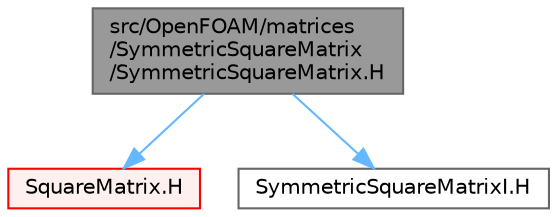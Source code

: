 digraph "src/OpenFOAM/matrices/SymmetricSquareMatrix/SymmetricSquareMatrix.H"
{
 // LATEX_PDF_SIZE
  bgcolor="transparent";
  edge [fontname=Helvetica,fontsize=10,labelfontname=Helvetica,labelfontsize=10];
  node [fontname=Helvetica,fontsize=10,shape=box,height=0.2,width=0.4];
  Node1 [id="Node000001",label="src/OpenFOAM/matrices\l/SymmetricSquareMatrix\l/SymmetricSquareMatrix.H",height=0.2,width=0.4,color="gray40", fillcolor="grey60", style="filled", fontcolor="black",tooltip=" "];
  Node1 -> Node2 [id="edge1_Node000001_Node000002",color="steelblue1",style="solid",tooltip=" "];
  Node2 [id="Node000002",label="SquareMatrix.H",height=0.2,width=0.4,color="red", fillcolor="#FFF0F0", style="filled",URL="$SquareMatrix_8H.html",tooltip=" "];
  Node1 -> Node177 [id="edge2_Node000001_Node000177",color="steelblue1",style="solid",tooltip=" "];
  Node177 [id="Node000177",label="SymmetricSquareMatrixI.H",height=0.2,width=0.4,color="grey40", fillcolor="white", style="filled",URL="$SymmetricSquareMatrixI_8H.html",tooltip=" "];
}
